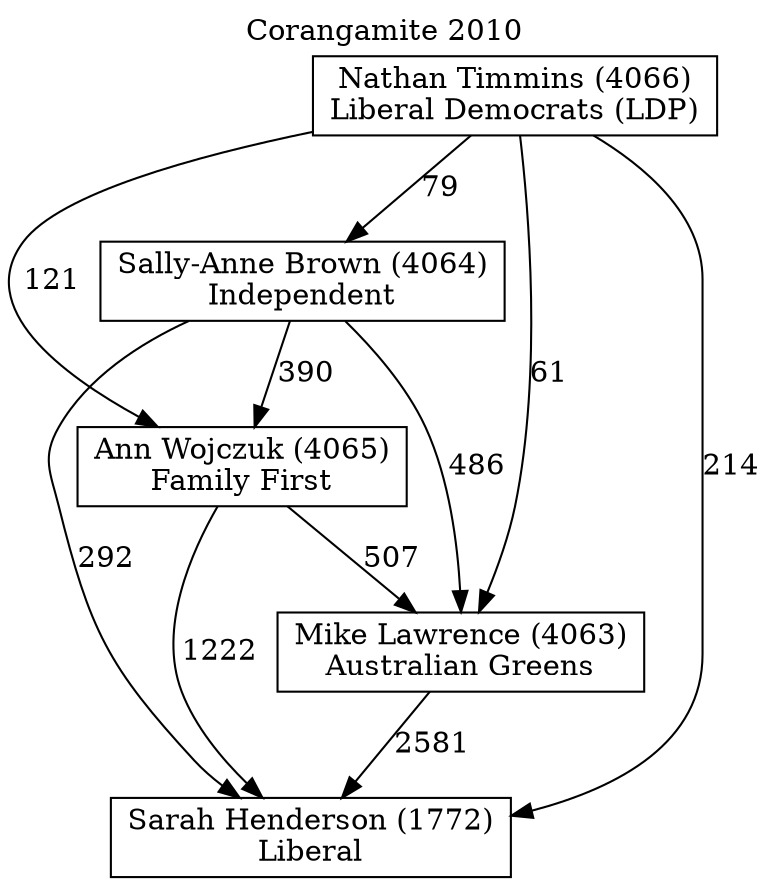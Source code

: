 // House preference flow
digraph "Sarah Henderson (1772)_Corangamite_2010" {
	graph [label="Corangamite 2010" labelloc=t mclimit=10]
	node [shape=box]
	"Sarah Henderson (1772)" [label="Sarah Henderson (1772)
Liberal"]
	"Mike Lawrence (4063)" [label="Mike Lawrence (4063)
Australian Greens"]
	"Ann Wojczuk (4065)" [label="Ann Wojczuk (4065)
Family First"]
	"Sally-Anne Brown (4064)" [label="Sally-Anne Brown (4064)
Independent"]
	"Nathan Timmins (4066)" [label="Nathan Timmins (4066)
Liberal Democrats (LDP)"]
	"Mike Lawrence (4063)" -> "Sarah Henderson (1772)" [label=2581]
	"Ann Wojczuk (4065)" -> "Mike Lawrence (4063)" [label=507]
	"Sally-Anne Brown (4064)" -> "Ann Wojczuk (4065)" [label=390]
	"Nathan Timmins (4066)" -> "Sally-Anne Brown (4064)" [label=79]
	"Ann Wojczuk (4065)" -> "Sarah Henderson (1772)" [label=1222]
	"Sally-Anne Brown (4064)" -> "Sarah Henderson (1772)" [label=292]
	"Nathan Timmins (4066)" -> "Sarah Henderson (1772)" [label=214]
	"Nathan Timmins (4066)" -> "Ann Wojczuk (4065)" [label=121]
	"Sally-Anne Brown (4064)" -> "Mike Lawrence (4063)" [label=486]
	"Nathan Timmins (4066)" -> "Mike Lawrence (4063)" [label=61]
}
